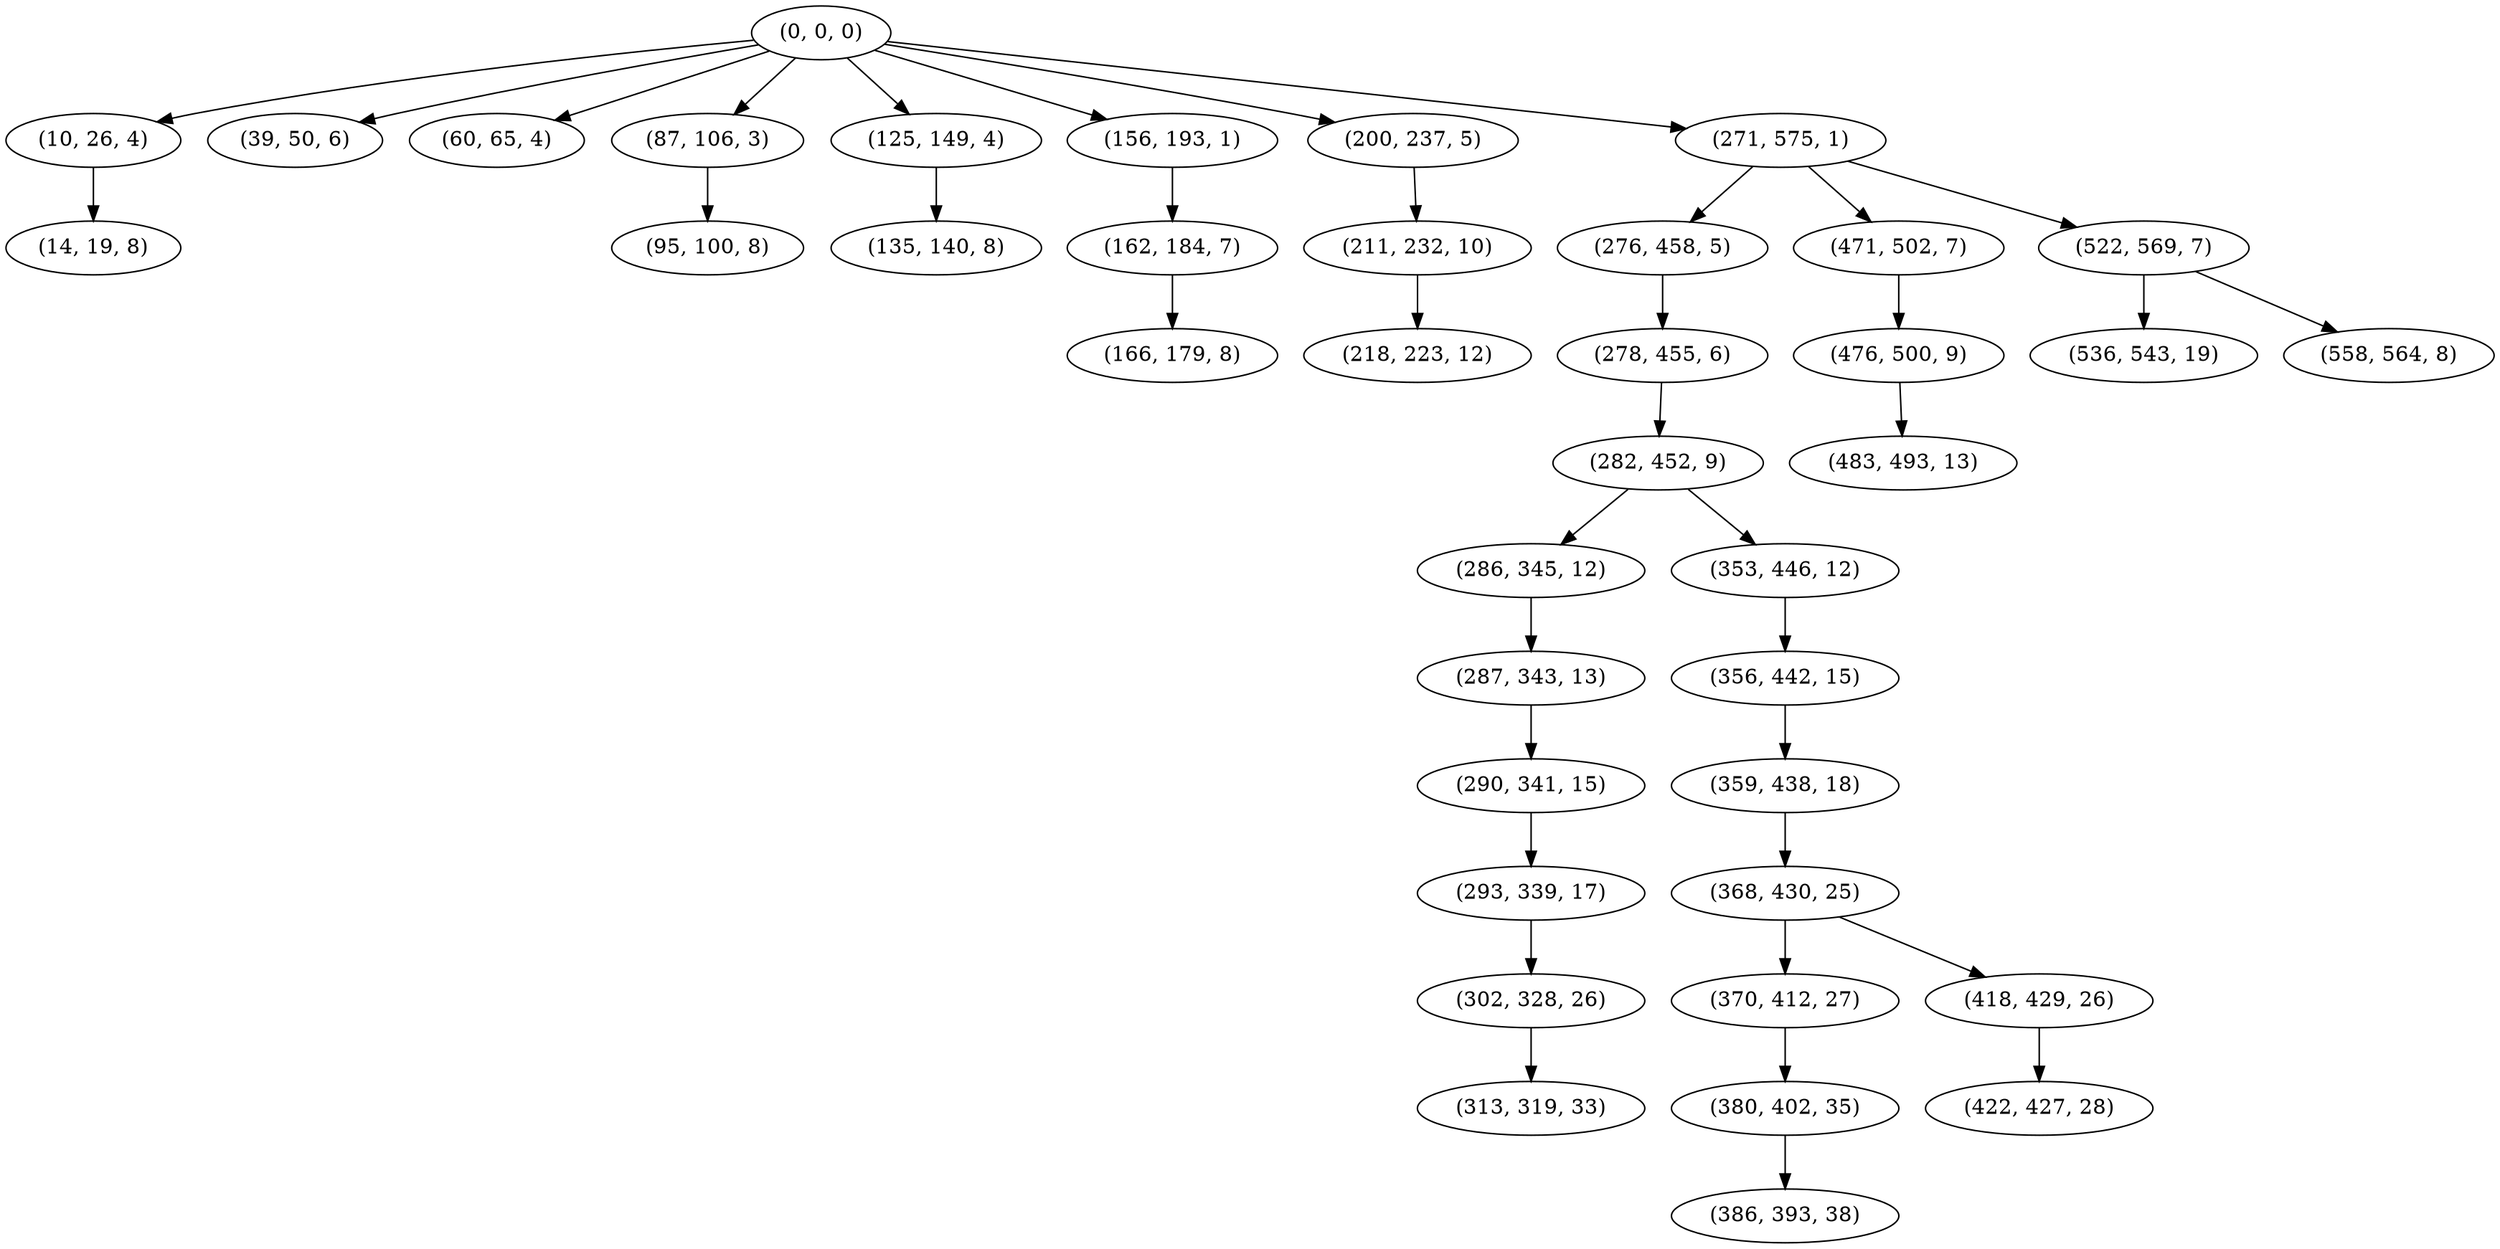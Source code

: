 digraph tree {
    "(0, 0, 0)";
    "(10, 26, 4)";
    "(14, 19, 8)";
    "(39, 50, 6)";
    "(60, 65, 4)";
    "(87, 106, 3)";
    "(95, 100, 8)";
    "(125, 149, 4)";
    "(135, 140, 8)";
    "(156, 193, 1)";
    "(162, 184, 7)";
    "(166, 179, 8)";
    "(200, 237, 5)";
    "(211, 232, 10)";
    "(218, 223, 12)";
    "(271, 575, 1)";
    "(276, 458, 5)";
    "(278, 455, 6)";
    "(282, 452, 9)";
    "(286, 345, 12)";
    "(287, 343, 13)";
    "(290, 341, 15)";
    "(293, 339, 17)";
    "(302, 328, 26)";
    "(313, 319, 33)";
    "(353, 446, 12)";
    "(356, 442, 15)";
    "(359, 438, 18)";
    "(368, 430, 25)";
    "(370, 412, 27)";
    "(380, 402, 35)";
    "(386, 393, 38)";
    "(418, 429, 26)";
    "(422, 427, 28)";
    "(471, 502, 7)";
    "(476, 500, 9)";
    "(483, 493, 13)";
    "(522, 569, 7)";
    "(536, 543, 19)";
    "(558, 564, 8)";
    "(0, 0, 0)" -> "(10, 26, 4)";
    "(0, 0, 0)" -> "(39, 50, 6)";
    "(0, 0, 0)" -> "(60, 65, 4)";
    "(0, 0, 0)" -> "(87, 106, 3)";
    "(0, 0, 0)" -> "(125, 149, 4)";
    "(0, 0, 0)" -> "(156, 193, 1)";
    "(0, 0, 0)" -> "(200, 237, 5)";
    "(0, 0, 0)" -> "(271, 575, 1)";
    "(10, 26, 4)" -> "(14, 19, 8)";
    "(87, 106, 3)" -> "(95, 100, 8)";
    "(125, 149, 4)" -> "(135, 140, 8)";
    "(156, 193, 1)" -> "(162, 184, 7)";
    "(162, 184, 7)" -> "(166, 179, 8)";
    "(200, 237, 5)" -> "(211, 232, 10)";
    "(211, 232, 10)" -> "(218, 223, 12)";
    "(271, 575, 1)" -> "(276, 458, 5)";
    "(271, 575, 1)" -> "(471, 502, 7)";
    "(271, 575, 1)" -> "(522, 569, 7)";
    "(276, 458, 5)" -> "(278, 455, 6)";
    "(278, 455, 6)" -> "(282, 452, 9)";
    "(282, 452, 9)" -> "(286, 345, 12)";
    "(282, 452, 9)" -> "(353, 446, 12)";
    "(286, 345, 12)" -> "(287, 343, 13)";
    "(287, 343, 13)" -> "(290, 341, 15)";
    "(290, 341, 15)" -> "(293, 339, 17)";
    "(293, 339, 17)" -> "(302, 328, 26)";
    "(302, 328, 26)" -> "(313, 319, 33)";
    "(353, 446, 12)" -> "(356, 442, 15)";
    "(356, 442, 15)" -> "(359, 438, 18)";
    "(359, 438, 18)" -> "(368, 430, 25)";
    "(368, 430, 25)" -> "(370, 412, 27)";
    "(368, 430, 25)" -> "(418, 429, 26)";
    "(370, 412, 27)" -> "(380, 402, 35)";
    "(380, 402, 35)" -> "(386, 393, 38)";
    "(418, 429, 26)" -> "(422, 427, 28)";
    "(471, 502, 7)" -> "(476, 500, 9)";
    "(476, 500, 9)" -> "(483, 493, 13)";
    "(522, 569, 7)" -> "(536, 543, 19)";
    "(522, 569, 7)" -> "(558, 564, 8)";
}
